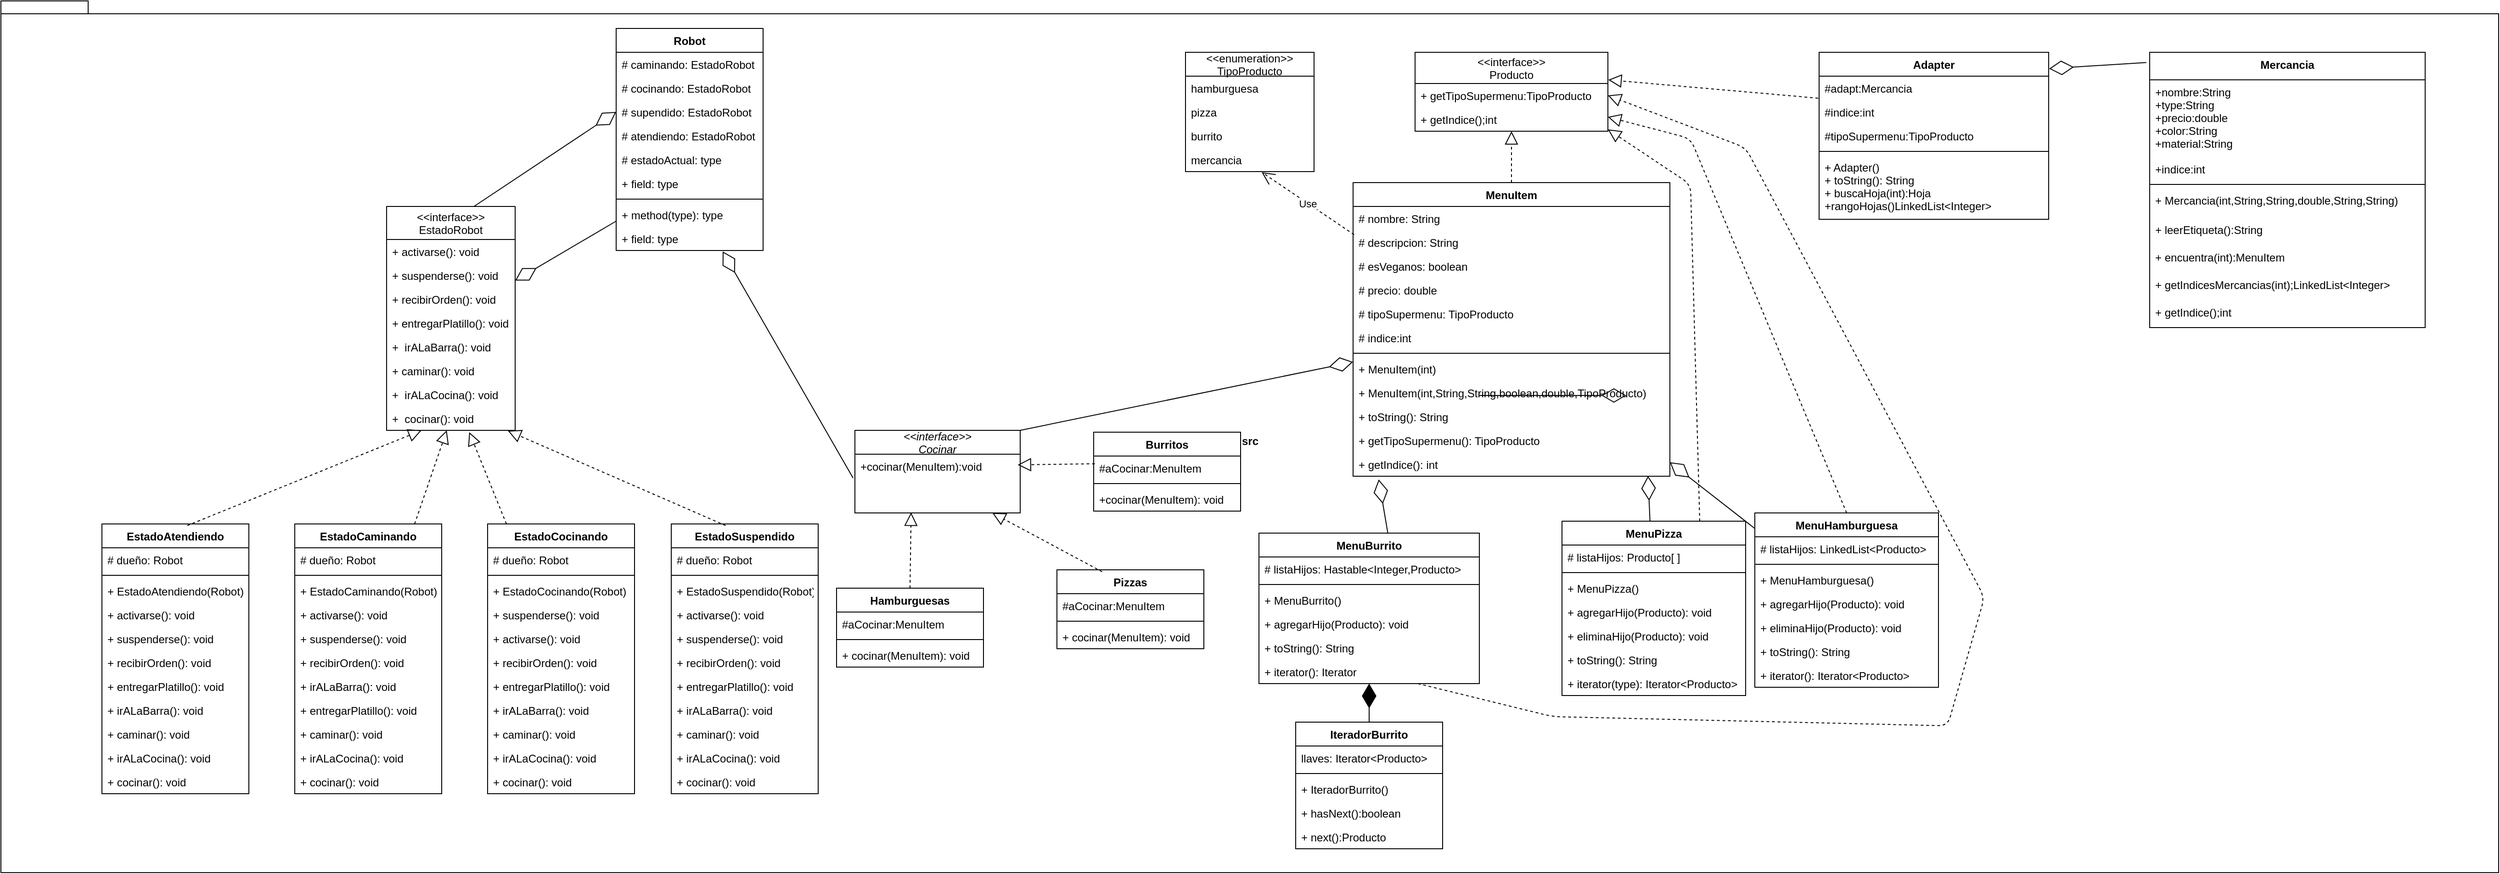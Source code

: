 <mxfile version="13.9.7" type="device"><diagram id="xlaYs-VzvW0gDP8Yf7CK" name="Page-1"><mxGraphModel dx="2267" dy="1098" grid="1" gridSize="10" guides="1" tooltips="1" connect="1" arrows="1" fold="1" page="1" pageScale="1" pageWidth="850" pageHeight="1100" math="0" shadow="0"><root><mxCell id="0"/><mxCell id="1" parent="0"/><mxCell id="n_DXDMGSDQMlMiYjwcGA-26" value="src" style="shape=folder;fontStyle=1;spacingTop=10;tabWidth=40;tabHeight=14;tabPosition=left;html=1;" vertex="1" parent="1"><mxGeometry x="30" y="170" width="2720" height="950" as="geometry"/></mxCell><mxCell id="n_DXDMGSDQMlMiYjwcGA-27" value="Pizzas" style="swimlane;fontStyle=1;align=center;verticalAlign=top;childLayout=stackLayout;horizontal=1;startSize=26;horizontalStack=0;resizeParent=1;resizeParentMax=0;resizeLast=0;collapsible=1;marginBottom=0;" vertex="1" parent="1"><mxGeometry x="1180" y="790" width="160" height="86" as="geometry"/></mxCell><mxCell id="n_DXDMGSDQMlMiYjwcGA-28" value="#aCocinar:MenuItem" style="text;strokeColor=none;fillColor=none;align=left;verticalAlign=top;spacingLeft=4;spacingRight=4;overflow=hidden;rotatable=0;points=[[0,0.5],[1,0.5]];portConstraint=eastwest;" vertex="1" parent="n_DXDMGSDQMlMiYjwcGA-27"><mxGeometry y="26" width="160" height="26" as="geometry"/></mxCell><mxCell id="n_DXDMGSDQMlMiYjwcGA-29" value="" style="line;strokeWidth=1;fillColor=none;align=left;verticalAlign=middle;spacingTop=-1;spacingLeft=3;spacingRight=3;rotatable=0;labelPosition=right;points=[];portConstraint=eastwest;" vertex="1" parent="n_DXDMGSDQMlMiYjwcGA-27"><mxGeometry y="52" width="160" height="8" as="geometry"/></mxCell><mxCell id="n_DXDMGSDQMlMiYjwcGA-30" value="+ cocinar(MenuItem): void" style="text;strokeColor=none;fillColor=none;align=left;verticalAlign=top;spacingLeft=4;spacingRight=4;overflow=hidden;rotatable=0;points=[[0,0.5],[1,0.5]];portConstraint=eastwest;" vertex="1" parent="n_DXDMGSDQMlMiYjwcGA-27"><mxGeometry y="60" width="160" height="26" as="geometry"/></mxCell><mxCell id="n_DXDMGSDQMlMiYjwcGA-31" value="Hamburguesas" style="swimlane;fontStyle=1;align=center;verticalAlign=top;childLayout=stackLayout;horizontal=1;startSize=26;horizontalStack=0;resizeParent=1;resizeParentMax=0;resizeLast=0;collapsible=1;marginBottom=0;" vertex="1" parent="1"><mxGeometry x="940" y="810" width="160" height="86" as="geometry"/></mxCell><mxCell id="n_DXDMGSDQMlMiYjwcGA-32" value="#aCocinar:MenuItem" style="text;strokeColor=none;fillColor=none;align=left;verticalAlign=top;spacingLeft=4;spacingRight=4;overflow=hidden;rotatable=0;points=[[0,0.5],[1,0.5]];portConstraint=eastwest;" vertex="1" parent="n_DXDMGSDQMlMiYjwcGA-31"><mxGeometry y="26" width="160" height="26" as="geometry"/></mxCell><mxCell id="n_DXDMGSDQMlMiYjwcGA-33" value="" style="line;strokeWidth=1;fillColor=none;align=left;verticalAlign=middle;spacingTop=-1;spacingLeft=3;spacingRight=3;rotatable=0;labelPosition=right;points=[];portConstraint=eastwest;" vertex="1" parent="n_DXDMGSDQMlMiYjwcGA-31"><mxGeometry y="52" width="160" height="8" as="geometry"/></mxCell><mxCell id="n_DXDMGSDQMlMiYjwcGA-34" value="+ cocinar(MenuItem): void" style="text;strokeColor=none;fillColor=none;align=left;verticalAlign=top;spacingLeft=4;spacingRight=4;overflow=hidden;rotatable=0;points=[[0,0.5],[1,0.5]];portConstraint=eastwest;" vertex="1" parent="n_DXDMGSDQMlMiYjwcGA-31"><mxGeometry y="60" width="160" height="26" as="geometry"/></mxCell><mxCell id="n_DXDMGSDQMlMiYjwcGA-35" value="Burritos" style="swimlane;fontStyle=1;align=center;verticalAlign=top;childLayout=stackLayout;horizontal=1;startSize=26;horizontalStack=0;resizeParent=1;resizeParentMax=0;resizeLast=0;collapsible=1;marginBottom=0;" vertex="1" parent="1"><mxGeometry x="1220" y="640" width="160" height="86" as="geometry"/></mxCell><mxCell id="n_DXDMGSDQMlMiYjwcGA-36" value="#aCocinar:MenuItem" style="text;strokeColor=none;fillColor=none;align=left;verticalAlign=top;spacingLeft=4;spacingRight=4;overflow=hidden;rotatable=0;points=[[0,0.5],[1,0.5]];portConstraint=eastwest;" vertex="1" parent="n_DXDMGSDQMlMiYjwcGA-35"><mxGeometry y="26" width="160" height="26" as="geometry"/></mxCell><mxCell id="n_DXDMGSDQMlMiYjwcGA-37" value="" style="line;strokeWidth=1;fillColor=none;align=left;verticalAlign=middle;spacingTop=-1;spacingLeft=3;spacingRight=3;rotatable=0;labelPosition=right;points=[];portConstraint=eastwest;" vertex="1" parent="n_DXDMGSDQMlMiYjwcGA-35"><mxGeometry y="52" width="160" height="8" as="geometry"/></mxCell><mxCell id="n_DXDMGSDQMlMiYjwcGA-38" value="+cocinar(MenuItem): void" style="text;strokeColor=none;fillColor=none;align=left;verticalAlign=top;spacingLeft=4;spacingRight=4;overflow=hidden;rotatable=0;points=[[0,0.5],[1,0.5]];portConstraint=eastwest;" vertex="1" parent="n_DXDMGSDQMlMiYjwcGA-35"><mxGeometry y="60" width="160" height="26" as="geometry"/></mxCell><mxCell id="n_DXDMGSDQMlMiYjwcGA-39" value="&lt;&lt;interface&gt;&gt;&#xA;Cocinar" style="swimlane;fontStyle=2;childLayout=stackLayout;horizontal=1;startSize=26;fillColor=none;horizontalStack=0;resizeParent=1;resizeParentMax=0;resizeLast=0;collapsible=1;marginBottom=0;" vertex="1" parent="1"><mxGeometry x="960" y="638" width="180" height="90" as="geometry"><mxRectangle x="70" y="160" width="70" height="26" as="alternateBounds"/></mxGeometry></mxCell><mxCell id="n_DXDMGSDQMlMiYjwcGA-40" value="+cocinar(MenuItem):void" style="text;strokeColor=none;fillColor=none;align=left;verticalAlign=top;spacingLeft=4;spacingRight=4;overflow=hidden;rotatable=0;points=[[0,0.5],[1,0.5]];portConstraint=eastwest;" vertex="1" parent="n_DXDMGSDQMlMiYjwcGA-39"><mxGeometry y="26" width="180" height="64" as="geometry"/></mxCell><mxCell id="n_DXDMGSDQMlMiYjwcGA-41" value="" style="endArrow=diamondThin;endFill=0;endSize=24;html=1;exitX=-0.011;exitY=0.406;exitDx=0;exitDy=0;exitPerimeter=0;entryX=0.725;entryY=1.038;entryDx=0;entryDy=0;entryPerimeter=0;" edge="1" parent="1" source="n_DXDMGSDQMlMiYjwcGA-40" target="05d4hRFBv2DUImAQMux4-5"><mxGeometry width="160" relative="1" as="geometry"><mxPoint x="1044" y="820" as="sourcePoint"/><mxPoint x="1090" y="842" as="targetPoint"/></mxGeometry></mxCell><mxCell id="n_DXDMGSDQMlMiYjwcGA-45" value="Adapter" style="swimlane;fontStyle=1;align=center;verticalAlign=top;childLayout=stackLayout;horizontal=1;startSize=26;horizontalStack=0;resizeParent=1;resizeParentMax=0;resizeLast=0;collapsible=1;marginBottom=0;" vertex="1" parent="1"><mxGeometry x="2010" y="226" width="250" height="182" as="geometry"/></mxCell><mxCell id="n_DXDMGSDQMlMiYjwcGA-46" value="#adapt:Mercancia" style="text;strokeColor=none;fillColor=none;align=left;verticalAlign=top;spacingLeft=4;spacingRight=4;overflow=hidden;rotatable=0;points=[[0,0.5],[1,0.5]];portConstraint=eastwest;" vertex="1" parent="n_DXDMGSDQMlMiYjwcGA-45"><mxGeometry y="26" width="250" height="26" as="geometry"/></mxCell><mxCell id="n_DXDMGSDQMlMiYjwcGA-47" value="#indice:int" style="text;strokeColor=none;fillColor=none;align=left;verticalAlign=top;spacingLeft=4;spacingRight=4;overflow=hidden;rotatable=0;points=[[0,0.5],[1,0.5]];portConstraint=eastwest;" vertex="1" parent="n_DXDMGSDQMlMiYjwcGA-45"><mxGeometry y="52" width="250" height="26" as="geometry"/></mxCell><mxCell id="n_DXDMGSDQMlMiYjwcGA-48" value="#tipoSupermenu:TipoProducto" style="text;strokeColor=none;fillColor=none;align=left;verticalAlign=top;spacingLeft=4;spacingRight=4;overflow=hidden;rotatable=0;points=[[0,0.5],[1,0.5]];portConstraint=eastwest;" vertex="1" parent="n_DXDMGSDQMlMiYjwcGA-45"><mxGeometry y="78" width="250" height="26" as="geometry"/></mxCell><mxCell id="n_DXDMGSDQMlMiYjwcGA-49" value="" style="line;strokeWidth=1;fillColor=none;align=left;verticalAlign=middle;spacingTop=-1;spacingLeft=3;spacingRight=3;rotatable=0;labelPosition=right;points=[];portConstraint=eastwest;" vertex="1" parent="n_DXDMGSDQMlMiYjwcGA-45"><mxGeometry y="104" width="250" height="8" as="geometry"/></mxCell><mxCell id="n_DXDMGSDQMlMiYjwcGA-50" value="+ Adapter()&#xA;+ toString(): String&#xA;+ buscaHoja(int):Hoja&#xA;+rangoHojas()LinkedList&lt;Integer&gt;" style="text;strokeColor=none;fillColor=none;align=left;verticalAlign=top;spacingLeft=4;spacingRight=4;overflow=hidden;rotatable=0;points=[[0,0.5],[1,0.5]];portConstraint=eastwest;" vertex="1" parent="n_DXDMGSDQMlMiYjwcGA-45"><mxGeometry y="112" width="250" height="70" as="geometry"/></mxCell><mxCell id="n_DXDMGSDQMlMiYjwcGA-51" value="" style="endArrow=diamondThin;endFill=0;endSize=24;html=1;exitX=-0.012;exitY=0.037;exitDx=0;exitDy=0;exitPerimeter=0;entryX=1.002;entryY=0.098;entryDx=0;entryDy=0;entryPerimeter=0;" edge="1" parent="1" source="n_DXDMGSDQMlMiYjwcGA-52" target="n_DXDMGSDQMlMiYjwcGA-45"><mxGeometry width="160" relative="1" as="geometry"><mxPoint x="2300" y="560" as="sourcePoint"/><mxPoint x="2460" y="560" as="targetPoint"/></mxGeometry></mxCell><mxCell id="n_DXDMGSDQMlMiYjwcGA-52" value="Mercancia" style="swimlane;fontStyle=1;align=center;verticalAlign=top;childLayout=stackLayout;horizontal=1;startSize=30;horizontalStack=0;resizeParent=1;resizeParentMax=0;resizeLast=0;collapsible=1;marginBottom=0;" vertex="1" parent="1"><mxGeometry x="2370" y="226" width="300" height="300" as="geometry"/></mxCell><mxCell id="n_DXDMGSDQMlMiYjwcGA-53" value="+nombre:String&#xA;+type:String&#xA;+precio:double&#xA;+color:String&#xA;+material:String" style="text;strokeColor=none;fillColor=none;align=left;verticalAlign=top;spacingLeft=4;spacingRight=4;overflow=hidden;rotatable=0;points=[[0,0.5],[1,0.5]];portConstraint=eastwest;" vertex="1" parent="n_DXDMGSDQMlMiYjwcGA-52"><mxGeometry y="30" width="300" height="84" as="geometry"/></mxCell><mxCell id="n_DXDMGSDQMlMiYjwcGA-54" value="+indice:int" style="text;strokeColor=none;fillColor=none;align=left;verticalAlign=top;spacingLeft=4;spacingRight=4;overflow=hidden;rotatable=0;points=[[0,0.5],[1,0.5]];portConstraint=eastwest;" vertex="1" parent="n_DXDMGSDQMlMiYjwcGA-52"><mxGeometry y="114" width="300" height="26" as="geometry"/></mxCell><mxCell id="n_DXDMGSDQMlMiYjwcGA-55" value="" style="line;strokeWidth=1;fillColor=none;align=left;verticalAlign=middle;spacingTop=-1;spacingLeft=3;spacingRight=3;rotatable=0;labelPosition=right;points=[];portConstraint=eastwest;" vertex="1" parent="n_DXDMGSDQMlMiYjwcGA-52"><mxGeometry y="140" width="300" height="8" as="geometry"/></mxCell><mxCell id="n_DXDMGSDQMlMiYjwcGA-56" value="+ Mercancia(int,String,String,double,String,String)" style="text;strokeColor=none;fillColor=none;align=left;verticalAlign=top;spacingLeft=4;spacingRight=4;overflow=hidden;rotatable=0;points=[[0,0.5],[1,0.5]];portConstraint=eastwest;" vertex="1" parent="n_DXDMGSDQMlMiYjwcGA-52"><mxGeometry y="148" width="300" height="32" as="geometry"/></mxCell><mxCell id="n_DXDMGSDQMlMiYjwcGA-57" value="+ leerEtiqueta():String" style="text;strokeColor=none;fillColor=none;align=left;verticalAlign=top;spacingLeft=4;spacingRight=4;overflow=hidden;rotatable=0;points=[[0,0.5],[1,0.5]];portConstraint=eastwest;" vertex="1" parent="n_DXDMGSDQMlMiYjwcGA-52"><mxGeometry y="180" width="300" height="30" as="geometry"/></mxCell><mxCell id="n_DXDMGSDQMlMiYjwcGA-58" value="+ encuentra(int):MenuItem" style="text;strokeColor=none;fillColor=none;align=left;verticalAlign=top;spacingLeft=4;spacingRight=4;overflow=hidden;rotatable=0;points=[[0,0.5],[1,0.5]];portConstraint=eastwest;" vertex="1" parent="n_DXDMGSDQMlMiYjwcGA-52"><mxGeometry y="210" width="300" height="30" as="geometry"/></mxCell><mxCell id="n_DXDMGSDQMlMiYjwcGA-59" value="+ getIndicesMercancias(int);LinkedList&lt;Integer&gt;" style="text;strokeColor=none;fillColor=none;align=left;verticalAlign=top;spacingLeft=4;spacingRight=4;overflow=hidden;rotatable=0;points=[[0,0.5],[1,0.5]];portConstraint=eastwest;" vertex="1" parent="n_DXDMGSDQMlMiYjwcGA-52"><mxGeometry y="240" width="300" height="30" as="geometry"/></mxCell><mxCell id="n_DXDMGSDQMlMiYjwcGA-60" value="+ getIndice();int" style="text;strokeColor=none;fillColor=none;align=left;verticalAlign=top;spacingLeft=4;spacingRight=4;overflow=hidden;rotatable=0;points=[[0,0.5],[1,0.5]];portConstraint=eastwest;" vertex="1" parent="n_DXDMGSDQMlMiYjwcGA-52"><mxGeometry y="270" width="300" height="30" as="geometry"/></mxCell><mxCell id="n_DXDMGSDQMlMiYjwcGA-61" value="" style="endArrow=block;dashed=1;endFill=0;endSize=12;html=1;exitX=-0.004;exitY=-0.077;exitDx=0;exitDy=0;exitPerimeter=0;entryX=1.002;entryY=0.349;entryDx=0;entryDy=0;entryPerimeter=0;" edge="1" parent="1" source="n_DXDMGSDQMlMiYjwcGA-47" target="05d4hRFBv2DUImAQMux4-98"><mxGeometry width="160" relative="1" as="geometry"><mxPoint x="2020" y="370" as="sourcePoint"/><mxPoint x="2120.148" y="294" as="targetPoint"/></mxGeometry></mxCell><mxCell id="05d4hRFBv2DUImAQMux4-1" value="Robot" style="swimlane;fontStyle=1;align=center;verticalAlign=top;childLayout=stackLayout;horizontal=1;startSize=26;horizontalStack=0;resizeParent=1;resizeParentMax=0;resizeLast=0;collapsible=1;marginBottom=0;" vertex="1" parent="1"><mxGeometry x="700" y="200" width="160" height="242" as="geometry"/></mxCell><mxCell id="05d4hRFBv2DUImAQMux4-2" value="# caminando: EstadoRobot" style="text;strokeColor=none;fillColor=none;align=left;verticalAlign=top;spacingLeft=4;spacingRight=4;overflow=hidden;rotatable=0;points=[[0,0.5],[1,0.5]];portConstraint=eastwest;" vertex="1" parent="05d4hRFBv2DUImAQMux4-1"><mxGeometry y="26" width="160" height="26" as="geometry"/></mxCell><mxCell id="05d4hRFBv2DUImAQMux4-7" value="# cocinando: EstadoRobot" style="text;strokeColor=none;fillColor=none;align=left;verticalAlign=top;spacingLeft=4;spacingRight=4;overflow=hidden;rotatable=0;points=[[0,0.5],[1,0.5]];portConstraint=eastwest;" vertex="1" parent="05d4hRFBv2DUImAQMux4-1"><mxGeometry y="52" width="160" height="26" as="geometry"/></mxCell><mxCell id="05d4hRFBv2DUImAQMux4-8" value="# supendido: EstadoRobot" style="text;strokeColor=none;fillColor=none;align=left;verticalAlign=top;spacingLeft=4;spacingRight=4;overflow=hidden;rotatable=0;points=[[0,0.5],[1,0.5]];portConstraint=eastwest;" vertex="1" parent="05d4hRFBv2DUImAQMux4-1"><mxGeometry y="78" width="160" height="26" as="geometry"/></mxCell><mxCell id="05d4hRFBv2DUImAQMux4-9" value="# atendiendo: EstadoRobot" style="text;strokeColor=none;fillColor=none;align=left;verticalAlign=top;spacingLeft=4;spacingRight=4;overflow=hidden;rotatable=0;points=[[0,0.5],[1,0.5]];portConstraint=eastwest;" vertex="1" parent="05d4hRFBv2DUImAQMux4-1"><mxGeometry y="104" width="160" height="26" as="geometry"/></mxCell><mxCell id="05d4hRFBv2DUImAQMux4-10" value="# estadoActual: type" style="text;strokeColor=none;fillColor=none;align=left;verticalAlign=top;spacingLeft=4;spacingRight=4;overflow=hidden;rotatable=0;points=[[0,0.5],[1,0.5]];portConstraint=eastwest;" vertex="1" parent="05d4hRFBv2DUImAQMux4-1"><mxGeometry y="130" width="160" height="26" as="geometry"/></mxCell><mxCell id="05d4hRFBv2DUImAQMux4-6" value="+ field: type" style="text;strokeColor=none;fillColor=none;align=left;verticalAlign=top;spacingLeft=4;spacingRight=4;overflow=hidden;rotatable=0;points=[[0,0.5],[1,0.5]];portConstraint=eastwest;" vertex="1" parent="05d4hRFBv2DUImAQMux4-1"><mxGeometry y="156" width="160" height="26" as="geometry"/></mxCell><mxCell id="05d4hRFBv2DUImAQMux4-3" value="" style="line;strokeWidth=1;fillColor=none;align=left;verticalAlign=middle;spacingTop=-1;spacingLeft=3;spacingRight=3;rotatable=0;labelPosition=right;points=[];portConstraint=eastwest;" vertex="1" parent="05d4hRFBv2DUImAQMux4-1"><mxGeometry y="182" width="160" height="8" as="geometry"/></mxCell><mxCell id="05d4hRFBv2DUImAQMux4-4" value="+ method(type): type" style="text;strokeColor=none;fillColor=none;align=left;verticalAlign=top;spacingLeft=4;spacingRight=4;overflow=hidden;rotatable=0;points=[[0,0.5],[1,0.5]];portConstraint=eastwest;" vertex="1" parent="05d4hRFBv2DUImAQMux4-1"><mxGeometry y="190" width="160" height="26" as="geometry"/></mxCell><mxCell id="05d4hRFBv2DUImAQMux4-5" value="+ field: type" style="text;strokeColor=none;fillColor=none;align=left;verticalAlign=top;spacingLeft=4;spacingRight=4;overflow=hidden;rotatable=0;points=[[0,0.5],[1,0.5]];portConstraint=eastwest;" vertex="1" parent="05d4hRFBv2DUImAQMux4-1"><mxGeometry y="216" width="160" height="26" as="geometry"/></mxCell><mxCell id="05d4hRFBv2DUImAQMux4-11" value="EstadoSuspendido" style="swimlane;fontStyle=1;align=center;verticalAlign=top;childLayout=stackLayout;horizontal=1;startSize=26;horizontalStack=0;resizeParent=1;resizeParentMax=0;resizeLast=0;collapsible=1;marginBottom=0;" vertex="1" parent="1"><mxGeometry x="760" y="740" width="160" height="294" as="geometry"/></mxCell><mxCell id="05d4hRFBv2DUImAQMux4-29" value="# dueño: Robot" style="text;strokeColor=none;fillColor=none;align=left;verticalAlign=top;spacingLeft=4;spacingRight=4;overflow=hidden;rotatable=0;points=[[0,0.5],[1,0.5]];portConstraint=eastwest;" vertex="1" parent="05d4hRFBv2DUImAQMux4-11"><mxGeometry y="26" width="160" height="26" as="geometry"/></mxCell><mxCell id="05d4hRFBv2DUImAQMux4-13" value="" style="line;strokeWidth=1;fillColor=none;align=left;verticalAlign=middle;spacingTop=-1;spacingLeft=3;spacingRight=3;rotatable=0;labelPosition=right;points=[];portConstraint=eastwest;" vertex="1" parent="05d4hRFBv2DUImAQMux4-11"><mxGeometry y="52" width="160" height="8" as="geometry"/></mxCell><mxCell id="05d4hRFBv2DUImAQMux4-14" value="+ EstadoSuspendido(Robot)" style="text;strokeColor=none;fillColor=none;align=left;verticalAlign=top;spacingLeft=4;spacingRight=4;overflow=hidden;rotatable=0;points=[[0,0.5],[1,0.5]];portConstraint=eastwest;" vertex="1" parent="05d4hRFBv2DUImAQMux4-11"><mxGeometry y="60" width="160" height="26" as="geometry"/></mxCell><mxCell id="05d4hRFBv2DUImAQMux4-47" value="+ activarse(): void" style="text;strokeColor=none;fillColor=none;align=left;verticalAlign=top;spacingLeft=4;spacingRight=4;overflow=hidden;rotatable=0;points=[[0,0.5],[1,0.5]];portConstraint=eastwest;" vertex="1" parent="05d4hRFBv2DUImAQMux4-11"><mxGeometry y="86" width="160" height="26" as="geometry"/></mxCell><mxCell id="05d4hRFBv2DUImAQMux4-50" value="+ suspenderse(): void" style="text;strokeColor=none;fillColor=none;align=left;verticalAlign=top;spacingLeft=4;spacingRight=4;overflow=hidden;rotatable=0;points=[[0,0.5],[1,0.5]];portConstraint=eastwest;" vertex="1" parent="05d4hRFBv2DUImAQMux4-11"><mxGeometry y="112" width="160" height="26" as="geometry"/></mxCell><mxCell id="05d4hRFBv2DUImAQMux4-44" value="+ recibirOrden(): void" style="text;strokeColor=none;fillColor=none;align=left;verticalAlign=top;spacingLeft=4;spacingRight=4;overflow=hidden;rotatable=0;points=[[0,0.5],[1,0.5]];portConstraint=eastwest;" vertex="1" parent="05d4hRFBv2DUImAQMux4-11"><mxGeometry y="138" width="160" height="26" as="geometry"/></mxCell><mxCell id="05d4hRFBv2DUImAQMux4-59" value="+ entregarPlatillo(): void" style="text;strokeColor=none;fillColor=none;align=left;verticalAlign=top;spacingLeft=4;spacingRight=4;overflow=hidden;rotatable=0;points=[[0,0.5],[1,0.5]];portConstraint=eastwest;" vertex="1" parent="05d4hRFBv2DUImAQMux4-11"><mxGeometry y="164" width="160" height="26" as="geometry"/></mxCell><mxCell id="05d4hRFBv2DUImAQMux4-62" value="+ irALaBarra(): void" style="text;strokeColor=none;fillColor=none;align=left;verticalAlign=top;spacingLeft=4;spacingRight=4;overflow=hidden;rotatable=0;points=[[0,0.5],[1,0.5]];portConstraint=eastwest;" vertex="1" parent="05d4hRFBv2DUImAQMux4-11"><mxGeometry y="190" width="160" height="26" as="geometry"/></mxCell><mxCell id="05d4hRFBv2DUImAQMux4-65" value="+ caminar(): void" style="text;strokeColor=none;fillColor=none;align=left;verticalAlign=top;spacingLeft=4;spacingRight=4;overflow=hidden;rotatable=0;points=[[0,0.5],[1,0.5]];portConstraint=eastwest;" vertex="1" parent="05d4hRFBv2DUImAQMux4-11"><mxGeometry y="216" width="160" height="26" as="geometry"/></mxCell><mxCell id="05d4hRFBv2DUImAQMux4-68" value="+ irALaCocina(): void" style="text;strokeColor=none;fillColor=none;align=left;verticalAlign=top;spacingLeft=4;spacingRight=4;overflow=hidden;rotatable=0;points=[[0,0.5],[1,0.5]];portConstraint=eastwest;" vertex="1" parent="05d4hRFBv2DUImAQMux4-11"><mxGeometry y="242" width="160" height="26" as="geometry"/></mxCell><mxCell id="05d4hRFBv2DUImAQMux4-71" value="+ cocinar(): void" style="text;strokeColor=none;fillColor=none;align=left;verticalAlign=top;spacingLeft=4;spacingRight=4;overflow=hidden;rotatable=0;points=[[0,0.5],[1,0.5]];portConstraint=eastwest;" vertex="1" parent="05d4hRFBv2DUImAQMux4-11"><mxGeometry y="268" width="160" height="26" as="geometry"/></mxCell><mxCell id="05d4hRFBv2DUImAQMux4-15" value="EstadoCocinando" style="swimlane;fontStyle=1;align=center;verticalAlign=top;childLayout=stackLayout;horizontal=1;startSize=26;horizontalStack=0;resizeParent=1;resizeParentMax=0;resizeLast=0;collapsible=1;marginBottom=0;" vertex="1" parent="1"><mxGeometry x="560" y="740" width="160" height="294" as="geometry"/></mxCell><mxCell id="05d4hRFBv2DUImAQMux4-27" value="# dueño: Robot" style="text;strokeColor=none;fillColor=none;align=left;verticalAlign=top;spacingLeft=4;spacingRight=4;overflow=hidden;rotatable=0;points=[[0,0.5],[1,0.5]];portConstraint=eastwest;" vertex="1" parent="05d4hRFBv2DUImAQMux4-15"><mxGeometry y="26" width="160" height="26" as="geometry"/></mxCell><mxCell id="05d4hRFBv2DUImAQMux4-17" value="" style="line;strokeWidth=1;fillColor=none;align=left;verticalAlign=middle;spacingTop=-1;spacingLeft=3;spacingRight=3;rotatable=0;labelPosition=right;points=[];portConstraint=eastwest;" vertex="1" parent="05d4hRFBv2DUImAQMux4-15"><mxGeometry y="52" width="160" height="8" as="geometry"/></mxCell><mxCell id="05d4hRFBv2DUImAQMux4-38" value="+ EstadoCocinando(Robot)" style="text;strokeColor=none;fillColor=none;align=left;verticalAlign=top;spacingLeft=4;spacingRight=4;overflow=hidden;rotatable=0;points=[[0,0.5],[1,0.5]];portConstraint=eastwest;" vertex="1" parent="05d4hRFBv2DUImAQMux4-15"><mxGeometry y="60" width="160" height="26" as="geometry"/></mxCell><mxCell id="05d4hRFBv2DUImAQMux4-49" value="+ suspenderse(): void" style="text;strokeColor=none;fillColor=none;align=left;verticalAlign=top;spacingLeft=4;spacingRight=4;overflow=hidden;rotatable=0;points=[[0,0.5],[1,0.5]];portConstraint=eastwest;" vertex="1" parent="05d4hRFBv2DUImAQMux4-15"><mxGeometry y="86" width="160" height="26" as="geometry"/></mxCell><mxCell id="05d4hRFBv2DUImAQMux4-45" value="+ activarse(): void" style="text;strokeColor=none;fillColor=none;align=left;verticalAlign=top;spacingLeft=4;spacingRight=4;overflow=hidden;rotatable=0;points=[[0,0.5],[1,0.5]];portConstraint=eastwest;" vertex="1" parent="05d4hRFBv2DUImAQMux4-15"><mxGeometry y="112" width="160" height="26" as="geometry"/></mxCell><mxCell id="05d4hRFBv2DUImAQMux4-43" value="+ recibirOrden(): void" style="text;strokeColor=none;fillColor=none;align=left;verticalAlign=top;spacingLeft=4;spacingRight=4;overflow=hidden;rotatable=0;points=[[0,0.5],[1,0.5]];portConstraint=eastwest;" vertex="1" parent="05d4hRFBv2DUImAQMux4-15"><mxGeometry y="138" width="160" height="26" as="geometry"/></mxCell><mxCell id="05d4hRFBv2DUImAQMux4-58" value="+ entregarPlatillo(): void" style="text;strokeColor=none;fillColor=none;align=left;verticalAlign=top;spacingLeft=4;spacingRight=4;overflow=hidden;rotatable=0;points=[[0,0.5],[1,0.5]];portConstraint=eastwest;" vertex="1" parent="05d4hRFBv2DUImAQMux4-15"><mxGeometry y="164" width="160" height="26" as="geometry"/></mxCell><mxCell id="05d4hRFBv2DUImAQMux4-61" value="+ irALaBarra(): void" style="text;strokeColor=none;fillColor=none;align=left;verticalAlign=top;spacingLeft=4;spacingRight=4;overflow=hidden;rotatable=0;points=[[0,0.5],[1,0.5]];portConstraint=eastwest;" vertex="1" parent="05d4hRFBv2DUImAQMux4-15"><mxGeometry y="190" width="160" height="26" as="geometry"/></mxCell><mxCell id="05d4hRFBv2DUImAQMux4-64" value="+ caminar(): void" style="text;strokeColor=none;fillColor=none;align=left;verticalAlign=top;spacingLeft=4;spacingRight=4;overflow=hidden;rotatable=0;points=[[0,0.5],[1,0.5]];portConstraint=eastwest;" vertex="1" parent="05d4hRFBv2DUImAQMux4-15"><mxGeometry y="216" width="160" height="26" as="geometry"/></mxCell><mxCell id="05d4hRFBv2DUImAQMux4-67" value="+ irALaCocina(): void" style="text;strokeColor=none;fillColor=none;align=left;verticalAlign=top;spacingLeft=4;spacingRight=4;overflow=hidden;rotatable=0;points=[[0,0.5],[1,0.5]];portConstraint=eastwest;" vertex="1" parent="05d4hRFBv2DUImAQMux4-15"><mxGeometry y="242" width="160" height="26" as="geometry"/></mxCell><mxCell id="05d4hRFBv2DUImAQMux4-69" value="+ cocinar(): void" style="text;strokeColor=none;fillColor=none;align=left;verticalAlign=top;spacingLeft=4;spacingRight=4;overflow=hidden;rotatable=0;points=[[0,0.5],[1,0.5]];portConstraint=eastwest;" vertex="1" parent="05d4hRFBv2DUImAQMux4-15"><mxGeometry y="268" width="160" height="26" as="geometry"/></mxCell><mxCell id="05d4hRFBv2DUImAQMux4-19" value="EstadoCaminando" style="swimlane;fontStyle=1;align=center;verticalAlign=top;childLayout=stackLayout;horizontal=1;startSize=26;horizontalStack=0;resizeParent=1;resizeParentMax=0;resizeLast=0;collapsible=1;marginBottom=0;" vertex="1" parent="1"><mxGeometry x="350" y="740" width="160" height="294" as="geometry"/></mxCell><mxCell id="05d4hRFBv2DUImAQMux4-28" value="# dueño: Robot" style="text;strokeColor=none;fillColor=none;align=left;verticalAlign=top;spacingLeft=4;spacingRight=4;overflow=hidden;rotatable=0;points=[[0,0.5],[1,0.5]];portConstraint=eastwest;" vertex="1" parent="05d4hRFBv2DUImAQMux4-19"><mxGeometry y="26" width="160" height="26" as="geometry"/></mxCell><mxCell id="05d4hRFBv2DUImAQMux4-21" value="" style="line;strokeWidth=1;fillColor=none;align=left;verticalAlign=middle;spacingTop=-1;spacingLeft=3;spacingRight=3;rotatable=0;labelPosition=right;points=[];portConstraint=eastwest;" vertex="1" parent="05d4hRFBv2DUImAQMux4-19"><mxGeometry y="52" width="160" height="8" as="geometry"/></mxCell><mxCell id="05d4hRFBv2DUImAQMux4-22" value="+ EstadoCaminando(Robot)" style="text;strokeColor=none;fillColor=none;align=left;verticalAlign=top;spacingLeft=4;spacingRight=4;overflow=hidden;rotatable=0;points=[[0,0.5],[1,0.5]];portConstraint=eastwest;" vertex="1" parent="05d4hRFBv2DUImAQMux4-19"><mxGeometry y="60" width="160" height="26" as="geometry"/></mxCell><mxCell id="05d4hRFBv2DUImAQMux4-46" value="+ activarse(): void" style="text;strokeColor=none;fillColor=none;align=left;verticalAlign=top;spacingLeft=4;spacingRight=4;overflow=hidden;rotatable=0;points=[[0,0.5],[1,0.5]];portConstraint=eastwest;" vertex="1" parent="05d4hRFBv2DUImAQMux4-19"><mxGeometry y="86" width="160" height="26" as="geometry"/></mxCell><mxCell id="05d4hRFBv2DUImAQMux4-48" value="+ suspenderse(): void" style="text;strokeColor=none;fillColor=none;align=left;verticalAlign=top;spacingLeft=4;spacingRight=4;overflow=hidden;rotatable=0;points=[[0,0.5],[1,0.5]];portConstraint=eastwest;" vertex="1" parent="05d4hRFBv2DUImAQMux4-19"><mxGeometry y="112" width="160" height="26" as="geometry"/></mxCell><mxCell id="05d4hRFBv2DUImAQMux4-42" value="+ recibirOrden(): void" style="text;strokeColor=none;fillColor=none;align=left;verticalAlign=top;spacingLeft=4;spacingRight=4;overflow=hidden;rotatable=0;points=[[0,0.5],[1,0.5]];portConstraint=eastwest;" vertex="1" parent="05d4hRFBv2DUImAQMux4-19"><mxGeometry y="138" width="160" height="26" as="geometry"/></mxCell><mxCell id="05d4hRFBv2DUImAQMux4-60" value="+ irALaBarra(): void" style="text;strokeColor=none;fillColor=none;align=left;verticalAlign=top;spacingLeft=4;spacingRight=4;overflow=hidden;rotatable=0;points=[[0,0.5],[1,0.5]];portConstraint=eastwest;" vertex="1" parent="05d4hRFBv2DUImAQMux4-19"><mxGeometry y="164" width="160" height="26" as="geometry"/></mxCell><mxCell id="05d4hRFBv2DUImAQMux4-57" value="+ entregarPlatillo(): void" style="text;strokeColor=none;fillColor=none;align=left;verticalAlign=top;spacingLeft=4;spacingRight=4;overflow=hidden;rotatable=0;points=[[0,0.5],[1,0.5]];portConstraint=eastwest;" vertex="1" parent="05d4hRFBv2DUImAQMux4-19"><mxGeometry y="190" width="160" height="26" as="geometry"/></mxCell><mxCell id="05d4hRFBv2DUImAQMux4-63" value="+ caminar(): void" style="text;strokeColor=none;fillColor=none;align=left;verticalAlign=top;spacingLeft=4;spacingRight=4;overflow=hidden;rotatable=0;points=[[0,0.5],[1,0.5]];portConstraint=eastwest;" vertex="1" parent="05d4hRFBv2DUImAQMux4-19"><mxGeometry y="216" width="160" height="26" as="geometry"/></mxCell><mxCell id="05d4hRFBv2DUImAQMux4-66" value="+ irALaCocina(): void" style="text;strokeColor=none;fillColor=none;align=left;verticalAlign=top;spacingLeft=4;spacingRight=4;overflow=hidden;rotatable=0;points=[[0,0.5],[1,0.5]];portConstraint=eastwest;" vertex="1" parent="05d4hRFBv2DUImAQMux4-19"><mxGeometry y="242" width="160" height="26" as="geometry"/></mxCell><mxCell id="05d4hRFBv2DUImAQMux4-70" value="+ cocinar(): void" style="text;strokeColor=none;fillColor=none;align=left;verticalAlign=top;spacingLeft=4;spacingRight=4;overflow=hidden;rotatable=0;points=[[0,0.5],[1,0.5]];portConstraint=eastwest;" vertex="1" parent="05d4hRFBv2DUImAQMux4-19"><mxGeometry y="268" width="160" height="26" as="geometry"/></mxCell><mxCell id="05d4hRFBv2DUImAQMux4-23" value="EstadoAtendiendo" style="swimlane;fontStyle=1;align=center;verticalAlign=top;childLayout=stackLayout;horizontal=1;startSize=26;horizontalStack=0;resizeParent=1;resizeParentMax=0;resizeLast=0;collapsible=1;marginBottom=0;" vertex="1" parent="1"><mxGeometry x="140" y="740" width="160" height="294" as="geometry"/></mxCell><mxCell id="05d4hRFBv2DUImAQMux4-24" value="# dueño: Robot" style="text;strokeColor=none;fillColor=none;align=left;verticalAlign=top;spacingLeft=4;spacingRight=4;overflow=hidden;rotatable=0;points=[[0,0.5],[1,0.5]];portConstraint=eastwest;" vertex="1" parent="05d4hRFBv2DUImAQMux4-23"><mxGeometry y="26" width="160" height="26" as="geometry"/></mxCell><mxCell id="05d4hRFBv2DUImAQMux4-25" value="" style="line;strokeWidth=1;fillColor=none;align=left;verticalAlign=middle;spacingTop=-1;spacingLeft=3;spacingRight=3;rotatable=0;labelPosition=right;points=[];portConstraint=eastwest;" vertex="1" parent="05d4hRFBv2DUImAQMux4-23"><mxGeometry y="52" width="160" height="8" as="geometry"/></mxCell><mxCell id="05d4hRFBv2DUImAQMux4-26" value="+ EstadoAtendiendo(Robot)" style="text;strokeColor=none;fillColor=none;align=left;verticalAlign=top;spacingLeft=4;spacingRight=4;overflow=hidden;rotatable=0;points=[[0,0.5],[1,0.5]];portConstraint=eastwest;" vertex="1" parent="05d4hRFBv2DUImAQMux4-23"><mxGeometry y="60" width="160" height="26" as="geometry"/></mxCell><mxCell id="05d4hRFBv2DUImAQMux4-34" value="+ activarse(): void" style="text;strokeColor=none;fillColor=none;align=left;verticalAlign=top;spacingLeft=4;spacingRight=4;overflow=hidden;rotatable=0;points=[[0,0.5],[1,0.5]];portConstraint=eastwest;" vertex="1" parent="05d4hRFBv2DUImAQMux4-23"><mxGeometry y="86" width="160" height="26" as="geometry"/></mxCell><mxCell id="05d4hRFBv2DUImAQMux4-32" value="+ suspenderse(): void" style="text;strokeColor=none;fillColor=none;align=left;verticalAlign=top;spacingLeft=4;spacingRight=4;overflow=hidden;rotatable=0;points=[[0,0.5],[1,0.5]];portConstraint=eastwest;" vertex="1" parent="05d4hRFBv2DUImAQMux4-23"><mxGeometry y="112" width="160" height="26" as="geometry"/></mxCell><mxCell id="05d4hRFBv2DUImAQMux4-31" value="+ recibirOrden(): void" style="text;strokeColor=none;fillColor=none;align=left;verticalAlign=top;spacingLeft=4;spacingRight=4;overflow=hidden;rotatable=0;points=[[0,0.5],[1,0.5]];portConstraint=eastwest;" vertex="1" parent="05d4hRFBv2DUImAQMux4-23"><mxGeometry y="138" width="160" height="26" as="geometry"/></mxCell><mxCell id="05d4hRFBv2DUImAQMux4-52" value="+ entregarPlatillo(): void" style="text;strokeColor=none;fillColor=none;align=left;verticalAlign=top;spacingLeft=4;spacingRight=4;overflow=hidden;rotatable=0;points=[[0,0.5],[1,0.5]];portConstraint=eastwest;" vertex="1" parent="05d4hRFBv2DUImAQMux4-23"><mxGeometry y="164" width="160" height="26" as="geometry"/></mxCell><mxCell id="05d4hRFBv2DUImAQMux4-53" value="+ irALaBarra(): void" style="text;strokeColor=none;fillColor=none;align=left;verticalAlign=top;spacingLeft=4;spacingRight=4;overflow=hidden;rotatable=0;points=[[0,0.5],[1,0.5]];portConstraint=eastwest;" vertex="1" parent="05d4hRFBv2DUImAQMux4-23"><mxGeometry y="190" width="160" height="26" as="geometry"/></mxCell><mxCell id="05d4hRFBv2DUImAQMux4-54" value="+ caminar(): void" style="text;strokeColor=none;fillColor=none;align=left;verticalAlign=top;spacingLeft=4;spacingRight=4;overflow=hidden;rotatable=0;points=[[0,0.5],[1,0.5]];portConstraint=eastwest;" vertex="1" parent="05d4hRFBv2DUImAQMux4-23"><mxGeometry y="216" width="160" height="26" as="geometry"/></mxCell><mxCell id="05d4hRFBv2DUImAQMux4-55" value="+ irALaCocina(): void" style="text;strokeColor=none;fillColor=none;align=left;verticalAlign=top;spacingLeft=4;spacingRight=4;overflow=hidden;rotatable=0;points=[[0,0.5],[1,0.5]];portConstraint=eastwest;" vertex="1" parent="05d4hRFBv2DUImAQMux4-23"><mxGeometry y="242" width="160" height="26" as="geometry"/></mxCell><mxCell id="05d4hRFBv2DUImAQMux4-56" value="+ cocinar(): void" style="text;strokeColor=none;fillColor=none;align=left;verticalAlign=top;spacingLeft=4;spacingRight=4;overflow=hidden;rotatable=0;points=[[0,0.5],[1,0.5]];portConstraint=eastwest;" vertex="1" parent="05d4hRFBv2DUImAQMux4-23"><mxGeometry y="268" width="160" height="26" as="geometry"/></mxCell><mxCell id="05d4hRFBv2DUImAQMux4-77" value="&lt;&lt;interface&gt;&gt;&#xA;EstadoRobot" style="swimlane;fontStyle=0;childLayout=stackLayout;horizontal=1;startSize=36;fillColor=none;horizontalStack=0;resizeParent=1;resizeParentMax=0;resizeLast=0;collapsible=1;marginBottom=0;" vertex="1" parent="1"><mxGeometry x="450" y="394" width="140" height="244" as="geometry"/></mxCell><mxCell id="05d4hRFBv2DUImAQMux4-78" value="+ activarse(): void" style="text;strokeColor=none;fillColor=none;align=left;verticalAlign=top;spacingLeft=4;spacingRight=4;overflow=hidden;rotatable=0;points=[[0,0.5],[1,0.5]];portConstraint=eastwest;" vertex="1" parent="05d4hRFBv2DUImAQMux4-77"><mxGeometry y="36" width="140" height="26" as="geometry"/></mxCell><mxCell id="05d4hRFBv2DUImAQMux4-79" value="+ suspenderse(): void" style="text;strokeColor=none;fillColor=none;align=left;verticalAlign=top;spacingLeft=4;spacingRight=4;overflow=hidden;rotatable=0;points=[[0,0.5],[1,0.5]];portConstraint=eastwest;" vertex="1" parent="05d4hRFBv2DUImAQMux4-77"><mxGeometry y="62" width="140" height="26" as="geometry"/></mxCell><mxCell id="05d4hRFBv2DUImAQMux4-80" value="+ recibirOrden(): void" style="text;strokeColor=none;fillColor=none;align=left;verticalAlign=top;spacingLeft=4;spacingRight=4;overflow=hidden;rotatable=0;points=[[0,0.5],[1,0.5]];portConstraint=eastwest;" vertex="1" parent="05d4hRFBv2DUImAQMux4-77"><mxGeometry y="88" width="140" height="26" as="geometry"/></mxCell><mxCell id="05d4hRFBv2DUImAQMux4-81" value="+ entregarPlatillo(): void" style="text;strokeColor=none;fillColor=none;align=left;verticalAlign=top;spacingLeft=4;spacingRight=4;overflow=hidden;rotatable=0;points=[[0,0.5],[1,0.5]];portConstraint=eastwest;" vertex="1" parent="05d4hRFBv2DUImAQMux4-77"><mxGeometry y="114" width="140" height="26" as="geometry"/></mxCell><mxCell id="05d4hRFBv2DUImAQMux4-82" value="+  irALaBarra(): void" style="text;strokeColor=none;fillColor=none;align=left;verticalAlign=top;spacingLeft=4;spacingRight=4;overflow=hidden;rotatable=0;points=[[0,0.5],[1,0.5]];portConstraint=eastwest;" vertex="1" parent="05d4hRFBv2DUImAQMux4-77"><mxGeometry y="140" width="140" height="26" as="geometry"/></mxCell><mxCell id="05d4hRFBv2DUImAQMux4-83" value="+ caminar(): void" style="text;strokeColor=none;fillColor=none;align=left;verticalAlign=top;spacingLeft=4;spacingRight=4;overflow=hidden;rotatable=0;points=[[0,0.5],[1,0.5]];portConstraint=eastwest;" vertex="1" parent="05d4hRFBv2DUImAQMux4-77"><mxGeometry y="166" width="140" height="26" as="geometry"/></mxCell><mxCell id="05d4hRFBv2DUImAQMux4-84" value="+  irALaCocina(): void" style="text;strokeColor=none;fillColor=none;align=left;verticalAlign=top;spacingLeft=4;spacingRight=4;overflow=hidden;rotatable=0;points=[[0,0.5],[1,0.5]];portConstraint=eastwest;" vertex="1" parent="05d4hRFBv2DUImAQMux4-77"><mxGeometry y="192" width="140" height="26" as="geometry"/></mxCell><mxCell id="05d4hRFBv2DUImAQMux4-85" value="+  cocinar(): void" style="text;strokeColor=none;fillColor=none;align=left;verticalAlign=top;spacingLeft=4;spacingRight=4;overflow=hidden;rotatable=0;points=[[0,0.5],[1,0.5]];portConstraint=eastwest;" vertex="1" parent="05d4hRFBv2DUImAQMux4-77"><mxGeometry y="218" width="140" height="26" as="geometry"/></mxCell><mxCell id="05d4hRFBv2DUImAQMux4-86" value="" style="endArrow=block;dashed=1;endFill=0;endSize=12;html=1;entryX=0.643;entryY=1.077;entryDx=0;entryDy=0;entryPerimeter=0;" edge="1" parent="1" source="05d4hRFBv2DUImAQMux4-15" target="05d4hRFBv2DUImAQMux4-85"><mxGeometry width="160" relative="1" as="geometry"><mxPoint x="490" y="830" as="sourcePoint"/><mxPoint x="650" y="830" as="targetPoint"/></mxGeometry></mxCell><mxCell id="05d4hRFBv2DUImAQMux4-87" value="" style="endArrow=block;dashed=1;endFill=0;endSize=12;html=1;" edge="1" parent="1" source="05d4hRFBv2DUImAQMux4-19" target="05d4hRFBv2DUImAQMux4-85"><mxGeometry width="160" relative="1" as="geometry"><mxPoint x="490" y="830" as="sourcePoint"/><mxPoint x="650" y="830" as="targetPoint"/></mxGeometry></mxCell><mxCell id="05d4hRFBv2DUImAQMux4-88" value="" style="endArrow=block;dashed=1;endFill=0;endSize=12;html=1;exitX=0.581;exitY=0.006;exitDx=0;exitDy=0;exitPerimeter=0;" edge="1" parent="1" source="05d4hRFBv2DUImAQMux4-23" target="05d4hRFBv2DUImAQMux4-85"><mxGeometry width="160" relative="1" as="geometry"><mxPoint x="490" y="830" as="sourcePoint"/><mxPoint x="650" y="830" as="targetPoint"/></mxGeometry></mxCell><mxCell id="05d4hRFBv2DUImAQMux4-89" value="" style="endArrow=block;dashed=1;endFill=0;endSize=12;html=1;entryX=0.943;entryY=1.016;entryDx=0;entryDy=0;entryPerimeter=0;exitX=0.37;exitY=0.006;exitDx=0;exitDy=0;exitPerimeter=0;" edge="1" parent="1" source="05d4hRFBv2DUImAQMux4-11" target="05d4hRFBv2DUImAQMux4-85"><mxGeometry width="160" relative="1" as="geometry"><mxPoint x="660" y="672" as="sourcePoint"/><mxPoint x="820" y="672" as="targetPoint"/></mxGeometry></mxCell><mxCell id="05d4hRFBv2DUImAQMux4-90" value="" style="endArrow=diamondThin;endFill=0;endSize=24;html=1;exitX=0;exitY=0.769;exitDx=0;exitDy=0;exitPerimeter=0;" edge="1" parent="1" source="05d4hRFBv2DUImAQMux4-4" target="05d4hRFBv2DUImAQMux4-77"><mxGeometry width="160" relative="1" as="geometry"><mxPoint x="490" y="480" as="sourcePoint"/><mxPoint x="650" y="480" as="targetPoint"/></mxGeometry></mxCell><mxCell id="05d4hRFBv2DUImAQMux4-91" value="" style="endArrow=diamondThin;endFill=0;endSize=24;html=1;entryX=0;entryY=0.5;entryDx=0;entryDy=0;exitX=0.677;exitY=0.001;exitDx=0;exitDy=0;exitPerimeter=0;" edge="1" parent="1" source="05d4hRFBv2DUImAQMux4-77" target="05d4hRFBv2DUImAQMux4-8"><mxGeometry width="160" relative="1" as="geometry"><mxPoint x="490" y="480" as="sourcePoint"/><mxPoint x="650" y="480" as="targetPoint"/></mxGeometry></mxCell><mxCell id="05d4hRFBv2DUImAQMux4-93" value="&lt;&lt;enumeration&gt;&gt;&#xA;TipoProducto" style="swimlane;fontStyle=0;childLayout=stackLayout;horizontal=1;startSize=26;fillColor=none;horizontalStack=0;resizeParent=1;resizeParentMax=0;resizeLast=0;collapsible=1;marginBottom=0;" vertex="1" parent="1"><mxGeometry x="1320" y="226" width="140" height="130" as="geometry"/></mxCell><mxCell id="05d4hRFBv2DUImAQMux4-94" value="hamburguesa" style="text;strokeColor=none;fillColor=none;align=left;verticalAlign=top;spacingLeft=4;spacingRight=4;overflow=hidden;rotatable=0;points=[[0,0.5],[1,0.5]];portConstraint=eastwest;" vertex="1" parent="05d4hRFBv2DUImAQMux4-93"><mxGeometry y="26" width="140" height="26" as="geometry"/></mxCell><mxCell id="05d4hRFBv2DUImAQMux4-95" value="pizza" style="text;strokeColor=none;fillColor=none;align=left;verticalAlign=top;spacingLeft=4;spacingRight=4;overflow=hidden;rotatable=0;points=[[0,0.5],[1,0.5]];portConstraint=eastwest;" vertex="1" parent="05d4hRFBv2DUImAQMux4-93"><mxGeometry y="52" width="140" height="26" as="geometry"/></mxCell><mxCell id="05d4hRFBv2DUImAQMux4-96" value="burrito" style="text;strokeColor=none;fillColor=none;align=left;verticalAlign=top;spacingLeft=4;spacingRight=4;overflow=hidden;rotatable=0;points=[[0,0.5],[1,0.5]];portConstraint=eastwest;" vertex="1" parent="05d4hRFBv2DUImAQMux4-93"><mxGeometry y="78" width="140" height="26" as="geometry"/></mxCell><mxCell id="05d4hRFBv2DUImAQMux4-97" value="mercancia" style="text;strokeColor=none;fillColor=none;align=left;verticalAlign=top;spacingLeft=4;spacingRight=4;overflow=hidden;rotatable=0;points=[[0,0.5],[1,0.5]];portConstraint=eastwest;" vertex="1" parent="05d4hRFBv2DUImAQMux4-93"><mxGeometry y="104" width="140" height="26" as="geometry"/></mxCell><mxCell id="05d4hRFBv2DUImAQMux4-98" value="&lt;&lt;interface&gt;&gt;&#xA;Producto" style="swimlane;fontStyle=0;childLayout=stackLayout;horizontal=1;startSize=34;fillColor=none;horizontalStack=0;resizeParent=1;resizeParentMax=0;resizeLast=0;collapsible=1;marginBottom=0;" vertex="1" parent="1"><mxGeometry x="1570" y="226" width="210" height="86" as="geometry"/></mxCell><mxCell id="05d4hRFBv2DUImAQMux4-99" value="+ getTipoSupermenu:TipoProducto" style="text;strokeColor=none;fillColor=none;align=left;verticalAlign=top;spacingLeft=4;spacingRight=4;overflow=hidden;rotatable=0;points=[[0,0.5],[1,0.5]];portConstraint=eastwest;" vertex="1" parent="05d4hRFBv2DUImAQMux4-98"><mxGeometry y="34" width="210" height="26" as="geometry"/></mxCell><mxCell id="05d4hRFBv2DUImAQMux4-100" value="+ getIndice();int" style="text;strokeColor=none;fillColor=none;align=left;verticalAlign=top;spacingLeft=4;spacingRight=4;overflow=hidden;rotatable=0;points=[[0,0.5],[1,0.5]];portConstraint=eastwest;" vertex="1" parent="05d4hRFBv2DUImAQMux4-98"><mxGeometry y="60" width="210" height="26" as="geometry"/></mxCell><mxCell id="05d4hRFBv2DUImAQMux4-102" value="MenuItem" style="swimlane;fontStyle=1;align=center;verticalAlign=top;childLayout=stackLayout;horizontal=1;startSize=26;horizontalStack=0;resizeParent=1;resizeParentMax=0;resizeLast=0;collapsible=1;marginBottom=0;" vertex="1" parent="1"><mxGeometry x="1502.5" y="368" width="345" height="320" as="geometry"/></mxCell><mxCell id="05d4hRFBv2DUImAQMux4-103" value="# nombre: String" style="text;strokeColor=none;fillColor=none;align=left;verticalAlign=top;spacingLeft=4;spacingRight=4;overflow=hidden;rotatable=0;points=[[0,0.5],[1,0.5]];portConstraint=eastwest;" vertex="1" parent="05d4hRFBv2DUImAQMux4-102"><mxGeometry y="26" width="345" height="26" as="geometry"/></mxCell><mxCell id="05d4hRFBv2DUImAQMux4-108" value="# descripcion: String" style="text;strokeColor=none;fillColor=none;align=left;verticalAlign=top;spacingLeft=4;spacingRight=4;overflow=hidden;rotatable=0;points=[[0,0.5],[1,0.5]];portConstraint=eastwest;" vertex="1" parent="05d4hRFBv2DUImAQMux4-102"><mxGeometry y="52" width="345" height="26" as="geometry"/></mxCell><mxCell id="05d4hRFBv2DUImAQMux4-109" value="# esVeganos: boolean" style="text;strokeColor=none;fillColor=none;align=left;verticalAlign=top;spacingLeft=4;spacingRight=4;overflow=hidden;rotatable=0;points=[[0,0.5],[1,0.5]];portConstraint=eastwest;" vertex="1" parent="05d4hRFBv2DUImAQMux4-102"><mxGeometry y="78" width="345" height="26" as="geometry"/></mxCell><mxCell id="05d4hRFBv2DUImAQMux4-110" value="# precio: double" style="text;strokeColor=none;fillColor=none;align=left;verticalAlign=top;spacingLeft=4;spacingRight=4;overflow=hidden;rotatable=0;points=[[0,0.5],[1,0.5]];portConstraint=eastwest;" vertex="1" parent="05d4hRFBv2DUImAQMux4-102"><mxGeometry y="104" width="345" height="26" as="geometry"/></mxCell><mxCell id="05d4hRFBv2DUImAQMux4-107" value="# tipoSupermenu: TipoProducto" style="text;strokeColor=none;fillColor=none;align=left;verticalAlign=top;spacingLeft=4;spacingRight=4;overflow=hidden;rotatable=0;points=[[0,0.5],[1,0.5]];portConstraint=eastwest;" vertex="1" parent="05d4hRFBv2DUImAQMux4-102"><mxGeometry y="130" width="345" height="26" as="geometry"/></mxCell><mxCell id="05d4hRFBv2DUImAQMux4-106" value="# indice:int" style="text;strokeColor=none;fillColor=none;align=left;verticalAlign=top;spacingLeft=4;spacingRight=4;overflow=hidden;rotatable=0;points=[[0,0.5],[1,0.5]];portConstraint=eastwest;" vertex="1" parent="05d4hRFBv2DUImAQMux4-102"><mxGeometry y="156" width="345" height="26" as="geometry"/></mxCell><mxCell id="05d4hRFBv2DUImAQMux4-104" value="" style="line;strokeWidth=1;fillColor=none;align=left;verticalAlign=middle;spacingTop=-1;spacingLeft=3;spacingRight=3;rotatable=0;labelPosition=right;points=[];portConstraint=eastwest;" vertex="1" parent="05d4hRFBv2DUImAQMux4-102"><mxGeometry y="182" width="345" height="8" as="geometry"/></mxCell><mxCell id="05d4hRFBv2DUImAQMux4-105" value="+ MenuItem(int)" style="text;strokeColor=none;fillColor=none;align=left;verticalAlign=top;spacingLeft=4;spacingRight=4;overflow=hidden;rotatable=0;points=[[0,0.5],[1,0.5]];portConstraint=eastwest;" vertex="1" parent="05d4hRFBv2DUImAQMux4-102"><mxGeometry y="190" width="345" height="26" as="geometry"/></mxCell><mxCell id="05d4hRFBv2DUImAQMux4-111" value="+ MenuItem(int,String,String,boolean,double,TipoProducto)" style="text;strokeColor=none;fillColor=none;align=left;verticalAlign=top;spacingLeft=4;spacingRight=4;overflow=hidden;rotatable=0;points=[[0,0.5],[1,0.5]];portConstraint=eastwest;" vertex="1" parent="05d4hRFBv2DUImAQMux4-102"><mxGeometry y="216" width="345" height="26" as="geometry"/></mxCell><mxCell id="05d4hRFBv2DUImAQMux4-112" value="+ toString(): String" style="text;strokeColor=none;fillColor=none;align=left;verticalAlign=top;spacingLeft=4;spacingRight=4;overflow=hidden;rotatable=0;points=[[0,0.5],[1,0.5]];portConstraint=eastwest;" vertex="1" parent="05d4hRFBv2DUImAQMux4-102"><mxGeometry y="242" width="345" height="26" as="geometry"/></mxCell><mxCell id="05d4hRFBv2DUImAQMux4-113" value="+ getTipoSupermenu(): TipoProducto" style="text;strokeColor=none;fillColor=none;align=left;verticalAlign=top;spacingLeft=4;spacingRight=4;overflow=hidden;rotatable=0;points=[[0,0.5],[1,0.5]];portConstraint=eastwest;" vertex="1" parent="05d4hRFBv2DUImAQMux4-102"><mxGeometry y="268" width="345" height="26" as="geometry"/></mxCell><mxCell id="05d4hRFBv2DUImAQMux4-115" value="+ getIndice(): int" style="text;strokeColor=none;fillColor=none;align=left;verticalAlign=top;spacingLeft=4;spacingRight=4;overflow=hidden;rotatable=0;points=[[0,0.5],[1,0.5]];portConstraint=eastwest;" vertex="1" parent="05d4hRFBv2DUImAQMux4-102"><mxGeometry y="294" width="345" height="26" as="geometry"/></mxCell><mxCell id="05d4hRFBv2DUImAQMux4-114" value="" style="endArrow=block;dashed=1;endFill=0;endSize=12;html=1;" edge="1" parent="1" source="05d4hRFBv2DUImAQMux4-102" target="05d4hRFBv2DUImAQMux4-100"><mxGeometry width="160" relative="1" as="geometry"><mxPoint x="1740" y="360" as="sourcePoint"/><mxPoint x="1900" y="360" as="targetPoint"/></mxGeometry></mxCell><mxCell id="05d4hRFBv2DUImAQMux4-116" value="Use" style="endArrow=open;endSize=12;dashed=1;html=1;entryX=0.593;entryY=1.027;entryDx=0;entryDy=0;entryPerimeter=0;exitX=0.003;exitY=0.181;exitDx=0;exitDy=0;exitPerimeter=0;" edge="1" parent="1" source="05d4hRFBv2DUImAQMux4-108" target="05d4hRFBv2DUImAQMux4-97"><mxGeometry width="160" relative="1" as="geometry"><mxPoint x="1320" y="410" as="sourcePoint"/><mxPoint x="1480" y="410" as="targetPoint"/></mxGeometry></mxCell><mxCell id="05d4hRFBv2DUImAQMux4-117" value="MenuPizza" style="swimlane;fontStyle=1;align=center;verticalAlign=top;childLayout=stackLayout;horizontal=1;startSize=26;horizontalStack=0;resizeParent=1;resizeParentMax=0;resizeLast=0;collapsible=1;marginBottom=0;" vertex="1" parent="1"><mxGeometry x="1730" y="737" width="200" height="190" as="geometry"/></mxCell><mxCell id="05d4hRFBv2DUImAQMux4-118" value="# listaHijos: Producto[ ]" style="text;strokeColor=none;fillColor=none;align=left;verticalAlign=top;spacingLeft=4;spacingRight=4;overflow=hidden;rotatable=0;points=[[0,0.5],[1,0.5]];portConstraint=eastwest;" vertex="1" parent="05d4hRFBv2DUImAQMux4-117"><mxGeometry y="26" width="200" height="26" as="geometry"/></mxCell><mxCell id="05d4hRFBv2DUImAQMux4-119" value="" style="line;strokeWidth=1;fillColor=none;align=left;verticalAlign=middle;spacingTop=-1;spacingLeft=3;spacingRight=3;rotatable=0;labelPosition=right;points=[];portConstraint=eastwest;" vertex="1" parent="05d4hRFBv2DUImAQMux4-117"><mxGeometry y="52" width="200" height="8" as="geometry"/></mxCell><mxCell id="05d4hRFBv2DUImAQMux4-120" value="+ MenuPizza()" style="text;strokeColor=none;fillColor=none;align=left;verticalAlign=top;spacingLeft=4;spacingRight=4;overflow=hidden;rotatable=0;points=[[0,0.5],[1,0.5]];portConstraint=eastwest;" vertex="1" parent="05d4hRFBv2DUImAQMux4-117"><mxGeometry y="60" width="200" height="26" as="geometry"/></mxCell><mxCell id="05d4hRFBv2DUImAQMux4-148" value="+ agregarHijo(Producto): void" style="text;strokeColor=none;fillColor=none;align=left;verticalAlign=top;spacingLeft=4;spacingRight=4;overflow=hidden;rotatable=0;points=[[0,0.5],[1,0.5]];portConstraint=eastwest;" vertex="1" parent="05d4hRFBv2DUImAQMux4-117"><mxGeometry y="86" width="200" height="26" as="geometry"/></mxCell><mxCell id="05d4hRFBv2DUImAQMux4-149" value="+ eliminaHijo(Producto): void" style="text;strokeColor=none;fillColor=none;align=left;verticalAlign=top;spacingLeft=4;spacingRight=4;overflow=hidden;rotatable=0;points=[[0,0.5],[1,0.5]];portConstraint=eastwest;" vertex="1" parent="05d4hRFBv2DUImAQMux4-117"><mxGeometry y="112" width="200" height="26" as="geometry"/></mxCell><mxCell id="05d4hRFBv2DUImAQMux4-150" value="+ toString(): String" style="text;strokeColor=none;fillColor=none;align=left;verticalAlign=top;spacingLeft=4;spacingRight=4;overflow=hidden;rotatable=0;points=[[0,0.5],[1,0.5]];portConstraint=eastwest;" vertex="1" parent="05d4hRFBv2DUImAQMux4-117"><mxGeometry y="138" width="200" height="26" as="geometry"/></mxCell><mxCell id="05d4hRFBv2DUImAQMux4-151" value="+ iterator(type): Iterator&lt;Producto&gt;" style="text;strokeColor=none;fillColor=none;align=left;verticalAlign=top;spacingLeft=4;spacingRight=4;overflow=hidden;rotatable=0;points=[[0,0.5],[1,0.5]];portConstraint=eastwest;" vertex="1" parent="05d4hRFBv2DUImAQMux4-117"><mxGeometry y="164" width="200" height="26" as="geometry"/></mxCell><mxCell id="05d4hRFBv2DUImAQMux4-121" value="MenuBurrito" style="swimlane;fontStyle=1;align=center;verticalAlign=top;childLayout=stackLayout;horizontal=1;startSize=26;horizontalStack=0;resizeParent=1;resizeParentMax=0;resizeLast=0;collapsible=1;marginBottom=0;" vertex="1" parent="1"><mxGeometry x="1400" y="750" width="240" height="164" as="geometry"/></mxCell><mxCell id="05d4hRFBv2DUImAQMux4-122" value="# listaHijos: Hastable&lt;Integer,Producto&gt;" style="text;strokeColor=none;fillColor=none;align=left;verticalAlign=top;spacingLeft=4;spacingRight=4;overflow=hidden;rotatable=0;points=[[0,0.5],[1,0.5]];portConstraint=eastwest;" vertex="1" parent="05d4hRFBv2DUImAQMux4-121"><mxGeometry y="26" width="240" height="26" as="geometry"/></mxCell><mxCell id="05d4hRFBv2DUImAQMux4-123" value="" style="line;strokeWidth=1;fillColor=none;align=left;verticalAlign=middle;spacingTop=-1;spacingLeft=3;spacingRight=3;rotatable=0;labelPosition=right;points=[];portConstraint=eastwest;" vertex="1" parent="05d4hRFBv2DUImAQMux4-121"><mxGeometry y="52" width="240" height="8" as="geometry"/></mxCell><mxCell id="05d4hRFBv2DUImAQMux4-124" value="+ MenuBurrito()" style="text;strokeColor=none;fillColor=none;align=left;verticalAlign=top;spacingLeft=4;spacingRight=4;overflow=hidden;rotatable=0;points=[[0,0.5],[1,0.5]];portConstraint=eastwest;" vertex="1" parent="05d4hRFBv2DUImAQMux4-121"><mxGeometry y="60" width="240" height="26" as="geometry"/></mxCell><mxCell id="05d4hRFBv2DUImAQMux4-141" value="+ agregarHijo(Producto): void" style="text;strokeColor=none;fillColor=none;align=left;verticalAlign=top;spacingLeft=4;spacingRight=4;overflow=hidden;rotatable=0;points=[[0,0.5],[1,0.5]];portConstraint=eastwest;" vertex="1" parent="05d4hRFBv2DUImAQMux4-121"><mxGeometry y="86" width="240" height="26" as="geometry"/></mxCell><mxCell id="05d4hRFBv2DUImAQMux4-142" value="+ toString(): String" style="text;strokeColor=none;fillColor=none;align=left;verticalAlign=top;spacingLeft=4;spacingRight=4;overflow=hidden;rotatable=0;points=[[0,0.5],[1,0.5]];portConstraint=eastwest;" vertex="1" parent="05d4hRFBv2DUImAQMux4-121"><mxGeometry y="112" width="240" height="26" as="geometry"/></mxCell><mxCell id="05d4hRFBv2DUImAQMux4-143" value="+ iterator(): Iterator" style="text;strokeColor=none;fillColor=none;align=left;verticalAlign=top;spacingLeft=4;spacingRight=4;overflow=hidden;rotatable=0;points=[[0,0.5],[1,0.5]];portConstraint=eastwest;" vertex="1" parent="05d4hRFBv2DUImAQMux4-121"><mxGeometry y="138" width="240" height="26" as="geometry"/></mxCell><mxCell id="05d4hRFBv2DUImAQMux4-125" value="MenuHamburguesa" style="swimlane;fontStyle=1;align=center;verticalAlign=top;childLayout=stackLayout;horizontal=1;startSize=26;horizontalStack=0;resizeParent=1;resizeParentMax=0;resizeLast=0;collapsible=1;marginBottom=0;" vertex="1" parent="1"><mxGeometry x="1940" y="728" width="200" height="190" as="geometry"/></mxCell><mxCell id="05d4hRFBv2DUImAQMux4-126" value="# listaHijos: LinkedList&lt;Producto&gt;" style="text;strokeColor=none;fillColor=none;align=left;verticalAlign=top;spacingLeft=4;spacingRight=4;overflow=hidden;rotatable=0;points=[[0,0.5],[1,0.5]];portConstraint=eastwest;" vertex="1" parent="05d4hRFBv2DUImAQMux4-125"><mxGeometry y="26" width="200" height="26" as="geometry"/></mxCell><mxCell id="05d4hRFBv2DUImAQMux4-127" value="" style="line;strokeWidth=1;fillColor=none;align=left;verticalAlign=middle;spacingTop=-1;spacingLeft=3;spacingRight=3;rotatable=0;labelPosition=right;points=[];portConstraint=eastwest;" vertex="1" parent="05d4hRFBv2DUImAQMux4-125"><mxGeometry y="52" width="200" height="8" as="geometry"/></mxCell><mxCell id="05d4hRFBv2DUImAQMux4-128" value="+ MenuHamburguesa()" style="text;strokeColor=none;fillColor=none;align=left;verticalAlign=top;spacingLeft=4;spacingRight=4;overflow=hidden;rotatable=0;points=[[0,0.5],[1,0.5]];portConstraint=eastwest;" vertex="1" parent="05d4hRFBv2DUImAQMux4-125"><mxGeometry y="60" width="200" height="26" as="geometry"/></mxCell><mxCell id="05d4hRFBv2DUImAQMux4-144" value="+ agregarHijo(Producto): void" style="text;strokeColor=none;fillColor=none;align=left;verticalAlign=top;spacingLeft=4;spacingRight=4;overflow=hidden;rotatable=0;points=[[0,0.5],[1,0.5]];portConstraint=eastwest;" vertex="1" parent="05d4hRFBv2DUImAQMux4-125"><mxGeometry y="86" width="200" height="26" as="geometry"/></mxCell><mxCell id="05d4hRFBv2DUImAQMux4-145" value="+ eliminaHijo(Producto): void" style="text;strokeColor=none;fillColor=none;align=left;verticalAlign=top;spacingLeft=4;spacingRight=4;overflow=hidden;rotatable=0;points=[[0,0.5],[1,0.5]];portConstraint=eastwest;" vertex="1" parent="05d4hRFBv2DUImAQMux4-125"><mxGeometry y="112" width="200" height="26" as="geometry"/></mxCell><mxCell id="05d4hRFBv2DUImAQMux4-146" value="+ toString(): String" style="text;strokeColor=none;fillColor=none;align=left;verticalAlign=top;spacingLeft=4;spacingRight=4;overflow=hidden;rotatable=0;points=[[0,0.5],[1,0.5]];portConstraint=eastwest;" vertex="1" parent="05d4hRFBv2DUImAQMux4-125"><mxGeometry y="138" width="200" height="26" as="geometry"/></mxCell><mxCell id="05d4hRFBv2DUImAQMux4-147" value="+ iterator(): Iterator&lt;Producto&gt;" style="text;strokeColor=none;fillColor=none;align=left;verticalAlign=top;spacingLeft=4;spacingRight=4;overflow=hidden;rotatable=0;points=[[0,0.5],[1,0.5]];portConstraint=eastwest;" vertex="1" parent="05d4hRFBv2DUImAQMux4-125"><mxGeometry y="164" width="200" height="26" as="geometry"/></mxCell><mxCell id="05d4hRFBv2DUImAQMux4-129" value="" style="endArrow=block;dashed=1;endFill=0;endSize=12;html=1;entryX=1;entryY=0.5;entryDx=0;entryDy=0;" edge="1" parent="1" source="05d4hRFBv2DUImAQMux4-143" target="05d4hRFBv2DUImAQMux4-99"><mxGeometry width="160" relative="1" as="geometry"><mxPoint x="1820" y="600" as="sourcePoint"/><mxPoint x="1910" y="340" as="targetPoint"/><Array as="points"><mxPoint x="1720" y="950"/><mxPoint x="2150" y="960"/><mxPoint x="2190" y="820"/><mxPoint x="1930" y="330"/></Array></mxGeometry></mxCell><mxCell id="05d4hRFBv2DUImAQMux4-130" value="" style="endArrow=block;dashed=1;endFill=0;endSize=12;html=1;exitX=0.75;exitY=0;exitDx=0;exitDy=0;entryX=1;entryY=0.923;entryDx=0;entryDy=0;entryPerimeter=0;" edge="1" parent="1" source="05d4hRFBv2DUImAQMux4-117" target="05d4hRFBv2DUImAQMux4-100"><mxGeometry width="160" relative="1" as="geometry"><mxPoint x="1820" y="600" as="sourcePoint"/><mxPoint x="1930" y="280" as="targetPoint"/><Array as="points"><mxPoint x="1870" y="370"/></Array></mxGeometry></mxCell><mxCell id="05d4hRFBv2DUImAQMux4-131" value="" style="endArrow=block;dashed=1;endFill=0;endSize=12;html=1;exitX=0.5;exitY=0;exitDx=0;exitDy=0;" edge="1" parent="1" source="05d4hRFBv2DUImAQMux4-125" target="05d4hRFBv2DUImAQMux4-98"><mxGeometry width="160" relative="1" as="geometry"><mxPoint x="1820" y="600" as="sourcePoint"/><mxPoint x="1980" y="600" as="targetPoint"/><Array as="points"><mxPoint x="1870" y="320"/></Array></mxGeometry></mxCell><mxCell id="05d4hRFBv2DUImAQMux4-133" value="" style="endArrow=diamondThin;endFill=0;endSize=24;html=1;entryX=1;entryY=0.415;entryDx=0;entryDy=0;entryPerimeter=0;" edge="1" parent="1" source="05d4hRFBv2DUImAQMux4-125" target="05d4hRFBv2DUImAQMux4-115"><mxGeometry width="160" relative="1" as="geometry"><mxPoint x="1940" y="640" as="sourcePoint"/><mxPoint x="2100" y="640" as="targetPoint"/></mxGeometry></mxCell><mxCell id="05d4hRFBv2DUImAQMux4-134" value="" style="endArrow=diamondThin;endFill=0;endSize=24;html=1;entryX=0.931;entryY=0.987;entryDx=0;entryDy=0;entryPerimeter=0;" edge="1" parent="1" source="05d4hRFBv2DUImAQMux4-117" target="05d4hRFBv2DUImAQMux4-115"><mxGeometry width="160" relative="1" as="geometry"><mxPoint x="1940" y="640" as="sourcePoint"/><mxPoint x="2100" y="640" as="targetPoint"/></mxGeometry></mxCell><mxCell id="05d4hRFBv2DUImAQMux4-135" value="" style="endArrow=diamondThin;endFill=0;endSize=24;html=1;exitX=0.585;exitY=0.002;exitDx=0;exitDy=0;exitPerimeter=0;entryX=0.081;entryY=1.135;entryDx=0;entryDy=0;entryPerimeter=0;" edge="1" parent="1" source="05d4hRFBv2DUImAQMux4-121" target="05d4hRFBv2DUImAQMux4-115"><mxGeometry width="160" relative="1" as="geometry"><mxPoint x="1940" y="640" as="sourcePoint"/><mxPoint x="2100" y="640" as="targetPoint"/></mxGeometry></mxCell><mxCell id="05d4hRFBv2DUImAQMux4-138" value="" style="endArrow=block;dashed=1;endFill=0;endSize=12;html=1;exitX=0.008;exitY=0.324;exitDx=0;exitDy=0;exitPerimeter=0;entryX=0.985;entryY=0.181;entryDx=0;entryDy=0;entryPerimeter=0;" edge="1" parent="1" source="n_DXDMGSDQMlMiYjwcGA-36" target="n_DXDMGSDQMlMiYjwcGA-40"><mxGeometry width="160" relative="1" as="geometry"><mxPoint x="1380" y="740" as="sourcePoint"/><mxPoint x="1540" y="740" as="targetPoint"/></mxGeometry></mxCell><mxCell id="05d4hRFBv2DUImAQMux4-139" value="" style="endArrow=block;dashed=1;endFill=0;endSize=12;html=1;exitX=0.308;exitY=0.025;exitDx=0;exitDy=0;exitPerimeter=0;" edge="1" parent="1" source="n_DXDMGSDQMlMiYjwcGA-27" target="n_DXDMGSDQMlMiYjwcGA-40"><mxGeometry width="160" relative="1" as="geometry"><mxPoint x="1380" y="740" as="sourcePoint"/><mxPoint x="1540" y="740" as="targetPoint"/></mxGeometry></mxCell><mxCell id="05d4hRFBv2DUImAQMux4-140" value="" style="endArrow=block;dashed=1;endFill=0;endSize=12;html=1;exitX=0.5;exitY=0;exitDx=0;exitDy=0;entryX=0.34;entryY=0.993;entryDx=0;entryDy=0;entryPerimeter=0;" edge="1" parent="1" source="n_DXDMGSDQMlMiYjwcGA-31" target="n_DXDMGSDQMlMiYjwcGA-40"><mxGeometry width="160" relative="1" as="geometry"><mxPoint x="1290" y="740" as="sourcePoint"/><mxPoint x="1450" y="740" as="targetPoint"/></mxGeometry></mxCell><mxCell id="05d4hRFBv2DUImAQMux4-152" value="IteradorBurrito " style="swimlane;fontStyle=1;align=center;verticalAlign=top;childLayout=stackLayout;horizontal=1;startSize=26;horizontalStack=0;resizeParent=1;resizeParentMax=0;resizeLast=0;collapsible=1;marginBottom=0;" vertex="1" parent="1"><mxGeometry x="1440" y="956" width="160" height="138" as="geometry"/></mxCell><mxCell id="05d4hRFBv2DUImAQMux4-153" value="llaves: Iterator&lt;Producto&gt;" style="text;strokeColor=none;fillColor=none;align=left;verticalAlign=top;spacingLeft=4;spacingRight=4;overflow=hidden;rotatable=0;points=[[0,0.5],[1,0.5]];portConstraint=eastwest;" vertex="1" parent="05d4hRFBv2DUImAQMux4-152"><mxGeometry y="26" width="160" height="26" as="geometry"/></mxCell><mxCell id="05d4hRFBv2DUImAQMux4-154" value="" style="line;strokeWidth=1;fillColor=none;align=left;verticalAlign=middle;spacingTop=-1;spacingLeft=3;spacingRight=3;rotatable=0;labelPosition=right;points=[];portConstraint=eastwest;" vertex="1" parent="05d4hRFBv2DUImAQMux4-152"><mxGeometry y="52" width="160" height="8" as="geometry"/></mxCell><mxCell id="05d4hRFBv2DUImAQMux4-155" value="+ IteradorBurrito()" style="text;strokeColor=none;fillColor=none;align=left;verticalAlign=top;spacingLeft=4;spacingRight=4;overflow=hidden;rotatable=0;points=[[0,0.5],[1,0.5]];portConstraint=eastwest;" vertex="1" parent="05d4hRFBv2DUImAQMux4-152"><mxGeometry y="60" width="160" height="26" as="geometry"/></mxCell><mxCell id="05d4hRFBv2DUImAQMux4-157" value="+ hasNext():boolean" style="text;strokeColor=none;fillColor=none;align=left;verticalAlign=top;spacingLeft=4;spacingRight=4;overflow=hidden;rotatable=0;points=[[0,0.5],[1,0.5]];portConstraint=eastwest;" vertex="1" parent="05d4hRFBv2DUImAQMux4-152"><mxGeometry y="86" width="160" height="26" as="geometry"/></mxCell><mxCell id="05d4hRFBv2DUImAQMux4-158" value="+ next():Producto" style="text;strokeColor=none;fillColor=none;align=left;verticalAlign=top;spacingLeft=4;spacingRight=4;overflow=hidden;rotatable=0;points=[[0,0.5],[1,0.5]];portConstraint=eastwest;" vertex="1" parent="05d4hRFBv2DUImAQMux4-152"><mxGeometry y="112" width="160" height="26" as="geometry"/></mxCell><mxCell id="05d4hRFBv2DUImAQMux4-156" value="" style="endArrow=diamondThin;endFill=1;endSize=24;html=1;exitX=0.5;exitY=0;exitDx=0;exitDy=0;" edge="1" parent="1" source="05d4hRFBv2DUImAQMux4-152" target="05d4hRFBv2DUImAQMux4-143"><mxGeometry width="160" relative="1" as="geometry"><mxPoint x="1580" y="890" as="sourcePoint"/><mxPoint x="1740" y="890" as="targetPoint"/></mxGeometry></mxCell><mxCell id="05d4hRFBv2DUImAQMux4-159" value="" style="endArrow=diamondThin;endFill=0;endSize=24;html=1;" edge="1" parent="1"><mxGeometry width="160" relative="1" as="geometry"><mxPoint x="1640" y="600" as="sourcePoint"/><mxPoint x="1800" y="600" as="targetPoint"/></mxGeometry></mxCell><mxCell id="05d4hRFBv2DUImAQMux4-160" value="" style="endArrow=diamondThin;endFill=0;endSize=24;html=1;exitX=1;exitY=0;exitDx=0;exitDy=0;" edge="1" parent="1" source="n_DXDMGSDQMlMiYjwcGA-39" target="05d4hRFBv2DUImAQMux4-102"><mxGeometry width="160" relative="1" as="geometry"><mxPoint x="1640" y="600" as="sourcePoint"/><mxPoint x="1800" y="600" as="targetPoint"/></mxGeometry></mxCell></root></mxGraphModel></diagram></mxfile>